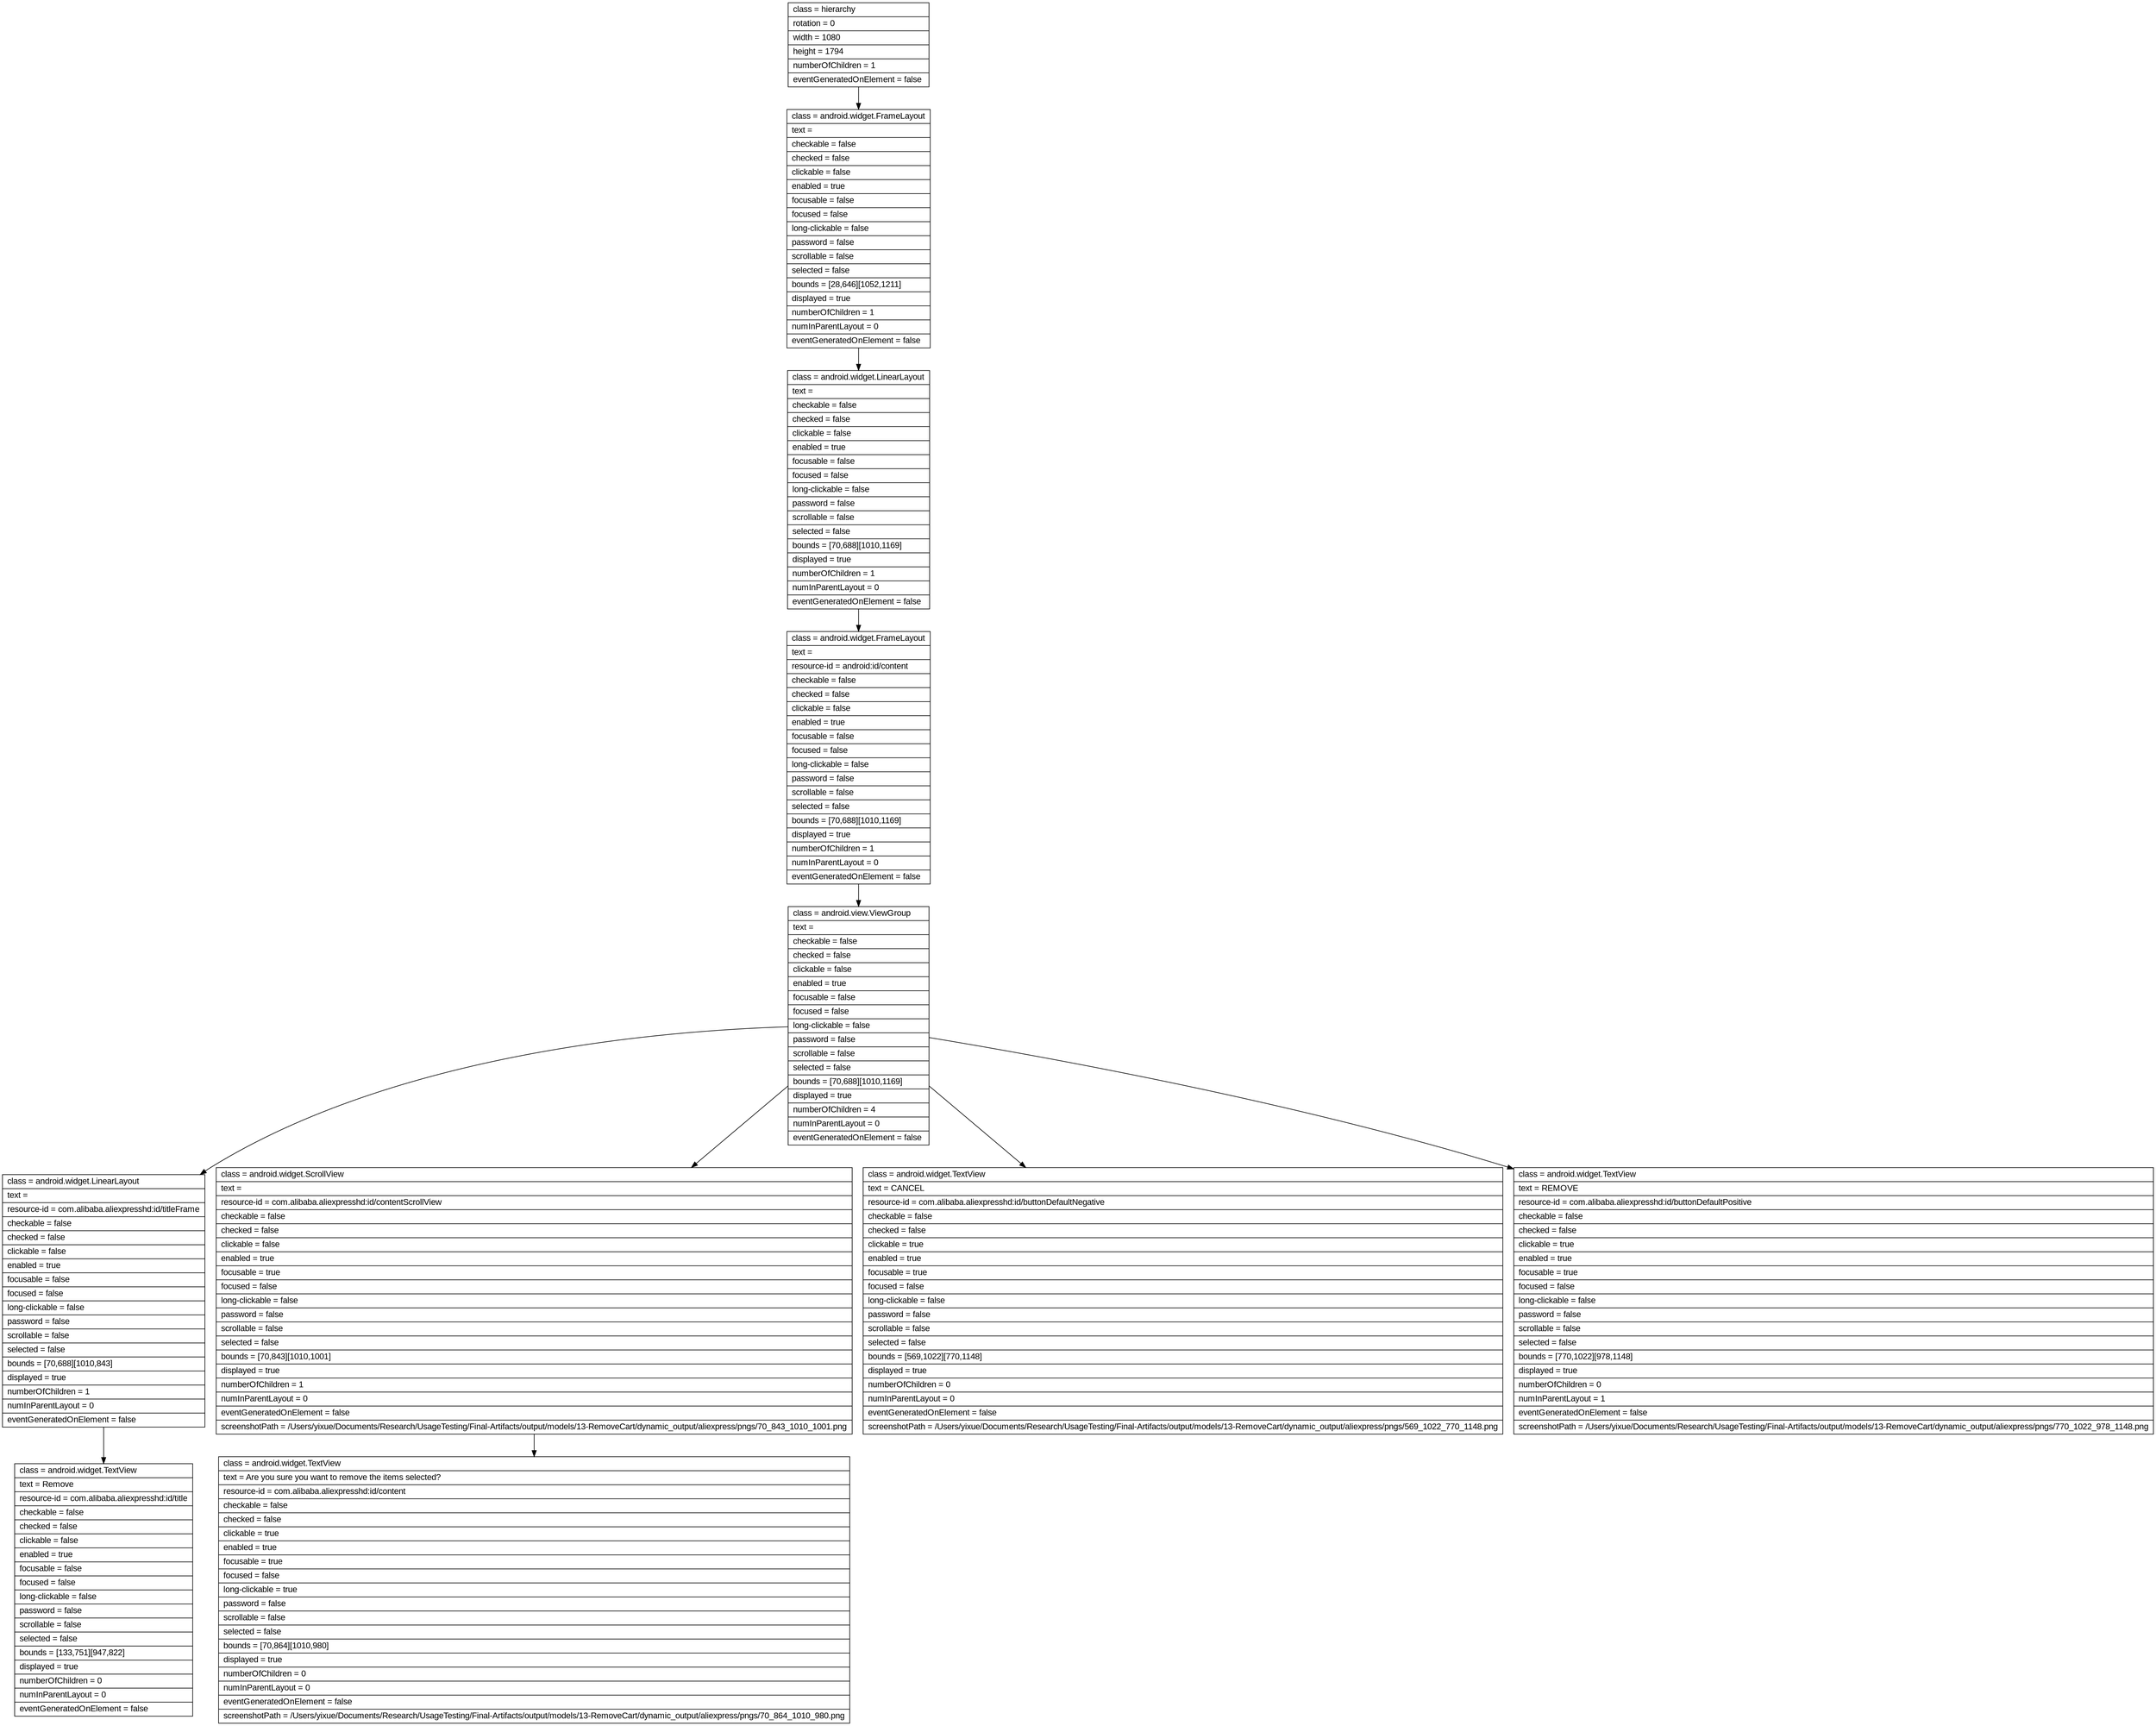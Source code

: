 digraph Layout {

	node [shape=record fontname=Arial];

	0	[label="{class = hierarchy\l|rotation = 0\l|width = 1080\l|height = 1794\l|numberOfChildren = 1\l|eventGeneratedOnElement = false \l}"]
	1	[label="{class = android.widget.FrameLayout\l|text = \l|checkable = false\l|checked = false\l|clickable = false\l|enabled = true\l|focusable = false\l|focused = false\l|long-clickable = false\l|password = false\l|scrollable = false\l|selected = false\l|bounds = [28,646][1052,1211]\l|displayed = true\l|numberOfChildren = 1\l|numInParentLayout = 0\l|eventGeneratedOnElement = false \l}"]
	2	[label="{class = android.widget.LinearLayout\l|text = \l|checkable = false\l|checked = false\l|clickable = false\l|enabled = true\l|focusable = false\l|focused = false\l|long-clickable = false\l|password = false\l|scrollable = false\l|selected = false\l|bounds = [70,688][1010,1169]\l|displayed = true\l|numberOfChildren = 1\l|numInParentLayout = 0\l|eventGeneratedOnElement = false \l}"]
	3	[label="{class = android.widget.FrameLayout\l|text = \l|resource-id = android:id/content\l|checkable = false\l|checked = false\l|clickable = false\l|enabled = true\l|focusable = false\l|focused = false\l|long-clickable = false\l|password = false\l|scrollable = false\l|selected = false\l|bounds = [70,688][1010,1169]\l|displayed = true\l|numberOfChildren = 1\l|numInParentLayout = 0\l|eventGeneratedOnElement = false \l}"]
	4	[label="{class = android.view.ViewGroup\l|text = \l|checkable = false\l|checked = false\l|clickable = false\l|enabled = true\l|focusable = false\l|focused = false\l|long-clickable = false\l|password = false\l|scrollable = false\l|selected = false\l|bounds = [70,688][1010,1169]\l|displayed = true\l|numberOfChildren = 4\l|numInParentLayout = 0\l|eventGeneratedOnElement = false \l}"]
	5	[label="{class = android.widget.LinearLayout\l|text = \l|resource-id = com.alibaba.aliexpresshd:id/titleFrame\l|checkable = false\l|checked = false\l|clickable = false\l|enabled = true\l|focusable = false\l|focused = false\l|long-clickable = false\l|password = false\l|scrollable = false\l|selected = false\l|bounds = [70,688][1010,843]\l|displayed = true\l|numberOfChildren = 1\l|numInParentLayout = 0\l|eventGeneratedOnElement = false \l}"]
	6	[label="{class = android.widget.ScrollView\l|text = \l|resource-id = com.alibaba.aliexpresshd:id/contentScrollView\l|checkable = false\l|checked = false\l|clickable = false\l|enabled = true\l|focusable = true\l|focused = false\l|long-clickable = false\l|password = false\l|scrollable = false\l|selected = false\l|bounds = [70,843][1010,1001]\l|displayed = true\l|numberOfChildren = 1\l|numInParentLayout = 0\l|eventGeneratedOnElement = false \l|screenshotPath = /Users/yixue/Documents/Research/UsageTesting/Final-Artifacts/output/models/13-RemoveCart/dynamic_output/aliexpress/pngs/70_843_1010_1001.png\l}"]
	7	[label="{class = android.widget.TextView\l|text = CANCEL\l|resource-id = com.alibaba.aliexpresshd:id/buttonDefaultNegative\l|checkable = false\l|checked = false\l|clickable = true\l|enabled = true\l|focusable = true\l|focused = false\l|long-clickable = false\l|password = false\l|scrollable = false\l|selected = false\l|bounds = [569,1022][770,1148]\l|displayed = true\l|numberOfChildren = 0\l|numInParentLayout = 0\l|eventGeneratedOnElement = false \l|screenshotPath = /Users/yixue/Documents/Research/UsageTesting/Final-Artifacts/output/models/13-RemoveCart/dynamic_output/aliexpress/pngs/569_1022_770_1148.png\l}"]
	8	[label="{class = android.widget.TextView\l|text = REMOVE\l|resource-id = com.alibaba.aliexpresshd:id/buttonDefaultPositive\l|checkable = false\l|checked = false\l|clickable = true\l|enabled = true\l|focusable = true\l|focused = false\l|long-clickable = false\l|password = false\l|scrollable = false\l|selected = false\l|bounds = [770,1022][978,1148]\l|displayed = true\l|numberOfChildren = 0\l|numInParentLayout = 1\l|eventGeneratedOnElement = false \l|screenshotPath = /Users/yixue/Documents/Research/UsageTesting/Final-Artifacts/output/models/13-RemoveCart/dynamic_output/aliexpress/pngs/770_1022_978_1148.png\l}"]
	9	[label="{class = android.widget.TextView\l|text = Remove\l|resource-id = com.alibaba.aliexpresshd:id/title\l|checkable = false\l|checked = false\l|clickable = false\l|enabled = true\l|focusable = false\l|focused = false\l|long-clickable = false\l|password = false\l|scrollable = false\l|selected = false\l|bounds = [133,751][947,822]\l|displayed = true\l|numberOfChildren = 0\l|numInParentLayout = 0\l|eventGeneratedOnElement = false \l}"]
	10	[label="{class = android.widget.TextView\l|text = Are you sure you want to remove the items selected?\l|resource-id = com.alibaba.aliexpresshd:id/content\l|checkable = false\l|checked = false\l|clickable = true\l|enabled = true\l|focusable = true\l|focused = false\l|long-clickable = true\l|password = false\l|scrollable = false\l|selected = false\l|bounds = [70,864][1010,980]\l|displayed = true\l|numberOfChildren = 0\l|numInParentLayout = 0\l|eventGeneratedOnElement = false \l|screenshotPath = /Users/yixue/Documents/Research/UsageTesting/Final-Artifacts/output/models/13-RemoveCart/dynamic_output/aliexpress/pngs/70_864_1010_980.png\l}"]


	0 -> 1
	1 -> 2
	2 -> 3
	3 -> 4
	4 -> 5
	4 -> 6
	4 -> 7
	4 -> 8
	5 -> 9
	6 -> 10


}